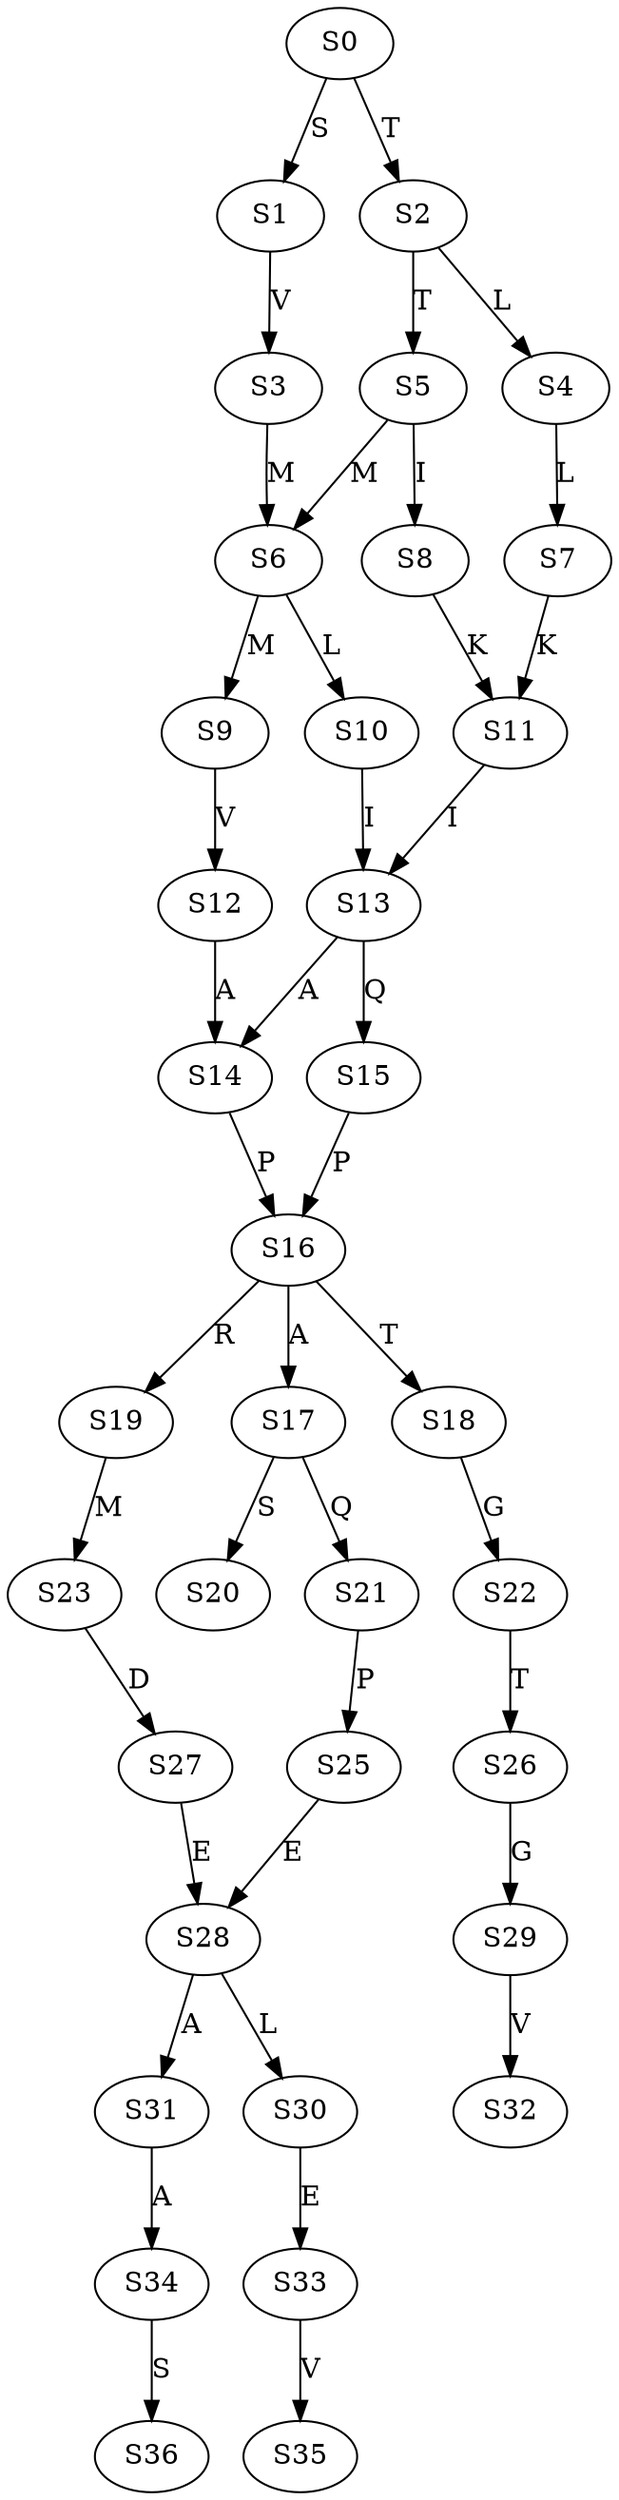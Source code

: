 strict digraph  {
	S0 -> S1 [ label = S ];
	S0 -> S2 [ label = T ];
	S1 -> S3 [ label = V ];
	S2 -> S4 [ label = L ];
	S2 -> S5 [ label = T ];
	S3 -> S6 [ label = M ];
	S4 -> S7 [ label = L ];
	S5 -> S8 [ label = I ];
	S5 -> S6 [ label = M ];
	S6 -> S9 [ label = M ];
	S6 -> S10 [ label = L ];
	S7 -> S11 [ label = K ];
	S8 -> S11 [ label = K ];
	S9 -> S12 [ label = V ];
	S10 -> S13 [ label = I ];
	S11 -> S13 [ label = I ];
	S12 -> S14 [ label = A ];
	S13 -> S14 [ label = A ];
	S13 -> S15 [ label = Q ];
	S14 -> S16 [ label = P ];
	S15 -> S16 [ label = P ];
	S16 -> S17 [ label = A ];
	S16 -> S18 [ label = T ];
	S16 -> S19 [ label = R ];
	S17 -> S20 [ label = S ];
	S17 -> S21 [ label = Q ];
	S18 -> S22 [ label = G ];
	S19 -> S23 [ label = M ];
	S21 -> S25 [ label = P ];
	S22 -> S26 [ label = T ];
	S23 -> S27 [ label = D ];
	S25 -> S28 [ label = E ];
	S26 -> S29 [ label = G ];
	S27 -> S28 [ label = E ];
	S28 -> S30 [ label = L ];
	S28 -> S31 [ label = A ];
	S29 -> S32 [ label = V ];
	S30 -> S33 [ label = E ];
	S31 -> S34 [ label = A ];
	S33 -> S35 [ label = V ];
	S34 -> S36 [ label = S ];
}
